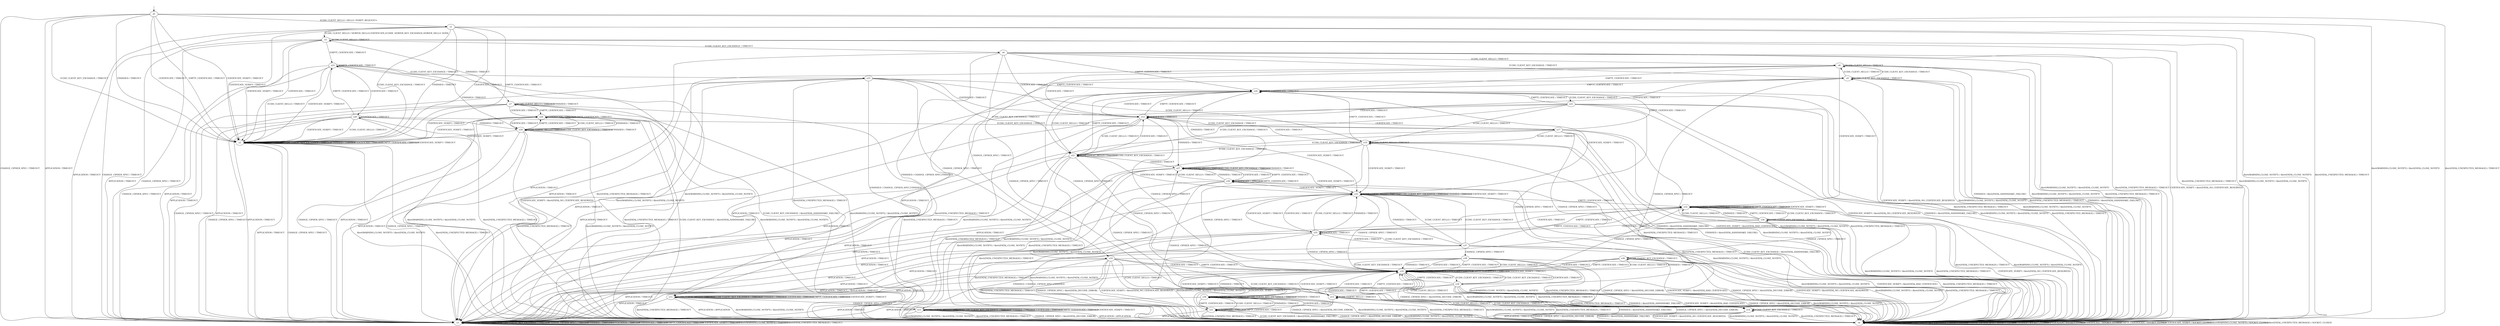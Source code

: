 digraph h5 {
s0 [label="s0"];
s1 [label="s1"];
s2 [label="s2"];
s3 [label="s3"];
s4 [label="s4"];
s5 [label="s5"];
s6 [label="s6"];
s7 [label="s7"];
s8 [label="s8"];
s9 [label="s9"];
s10 [label="s10"];
s11 [label="s11"];
s12 [label="s12"];
s13 [label="s13"];
s14 [label="s14"];
s15 [label="s15"];
s16 [label="s16"];
s17 [label="s17"];
s18 [label="s18"];
s19 [label="s19"];
s20 [label="s20"];
s21 [label="s21"];
s22 [label="s22"];
s23 [label="s23"];
s24 [label="s24"];
s25 [label="s25"];
s26 [label="s26"];
s27 [label="s27"];
s28 [label="s28"];
s29 [label="s29"];
s30 [label="s30"];
s31 [label="s31"];
s32 [label="s32"];
s33 [label="s33"];
s34 [label="s34"];
s35 [label="s35"];
s36 [label="s36"];
s37 [label="s37"];
s38 [label="s38"];
s0 -> s1 [label="ECDH_CLIENT_HELLO / HELLO_VERIFY_REQUEST+"];
s0 -> s2 [label="ECDH_CLIENT_KEY_EXCHANGE / TIMEOUT"];
s0 -> s3 [label="CHANGE_CIPHER_SPEC / TIMEOUT"];
s0 -> s2 [label="FINISHED / TIMEOUT"];
s0 -> s3 [label="APPLICATION / TIMEOUT"];
s0 -> s2 [label="CERTIFICATE / TIMEOUT"];
s0 -> s2 [label="EMPTY_CERTIFICATE / TIMEOUT"];
s0 -> s2 [label="CERTIFICATE_VERIFY / TIMEOUT"];
s0 -> s4 [label="Alert(WARNING,CLOSE_NOTIFY) / Alert(FATAL,CLOSE_NOTIFY)"];
s0 -> s4 [label="Alert(FATAL,UNEXPECTED_MESSAGE) / TIMEOUT"];
s1 -> s5 [label="ECDH_CLIENT_HELLO / SERVER_HELLO,CERTIFICATE,ECDHE_SERVER_KEY_EXCHANGE,SERVER_HELLO_DONE"];
s1 -> s2 [label="ECDH_CLIENT_KEY_EXCHANGE / TIMEOUT"];
s1 -> s3 [label="CHANGE_CIPHER_SPEC / TIMEOUT"];
s1 -> s2 [label="FINISHED / TIMEOUT"];
s1 -> s3 [label="APPLICATION / TIMEOUT"];
s1 -> s2 [label="CERTIFICATE / TIMEOUT"];
s1 -> s2 [label="EMPTY_CERTIFICATE / TIMEOUT"];
s1 -> s2 [label="CERTIFICATE_VERIFY / TIMEOUT"];
s1 -> s4 [label="Alert(WARNING,CLOSE_NOTIFY) / Alert(FATAL,CLOSE_NOTIFY)"];
s1 -> s4 [label="Alert(FATAL,UNEXPECTED_MESSAGE) / TIMEOUT"];
s2 -> s2 [label="ECDH_CLIENT_HELLO / TIMEOUT"];
s2 -> s2 [label="ECDH_CLIENT_KEY_EXCHANGE / TIMEOUT"];
s2 -> s3 [label="CHANGE_CIPHER_SPEC / TIMEOUT"];
s2 -> s2 [label="FINISHED / TIMEOUT"];
s2 -> s3 [label="APPLICATION / TIMEOUT"];
s2 -> s2 [label="CERTIFICATE / TIMEOUT"];
s2 -> s2 [label="EMPTY_CERTIFICATE / TIMEOUT"];
s2 -> s2 [label="CERTIFICATE_VERIFY / TIMEOUT"];
s2 -> s4 [label="Alert(WARNING,CLOSE_NOTIFY) / Alert(FATAL,CLOSE_NOTIFY)"];
s2 -> s4 [label="Alert(FATAL,UNEXPECTED_MESSAGE) / TIMEOUT"];
s3 -> s3 [label="ECDH_CLIENT_HELLO / TIMEOUT"];
s3 -> s3 [label="ECDH_CLIENT_KEY_EXCHANGE / TIMEOUT"];
s3 -> s3 [label="CHANGE_CIPHER_SPEC / TIMEOUT"];
s3 -> s3 [label="FINISHED / TIMEOUT"];
s3 -> s3 [label="APPLICATION / TIMEOUT"];
s3 -> s3 [label="CERTIFICATE / TIMEOUT"];
s3 -> s3 [label="EMPTY_CERTIFICATE / TIMEOUT"];
s3 -> s3 [label="CERTIFICATE_VERIFY / TIMEOUT"];
s3 -> s3 [label="Alert(WARNING,CLOSE_NOTIFY) / TIMEOUT"];
s3 -> s3 [label="Alert(FATAL,UNEXPECTED_MESSAGE) / TIMEOUT"];
s4 -> s4 [label="ECDH_CLIENT_HELLO / SOCKET_CLOSED"];
s4 -> s4 [label="ECDH_CLIENT_KEY_EXCHANGE / SOCKET_CLOSED"];
s4 -> s4 [label="CHANGE_CIPHER_SPEC / SOCKET_CLOSED"];
s4 -> s4 [label="FINISHED / SOCKET_CLOSED"];
s4 -> s4 [label="APPLICATION / SOCKET_CLOSED"];
s4 -> s4 [label="CERTIFICATE / SOCKET_CLOSED"];
s4 -> s4 [label="EMPTY_CERTIFICATE / SOCKET_CLOSED"];
s4 -> s4 [label="CERTIFICATE_VERIFY / SOCKET_CLOSED"];
s4 -> s4 [label="Alert(WARNING,CLOSE_NOTIFY) / SOCKET_CLOSED"];
s4 -> s4 [label="Alert(FATAL,UNEXPECTED_MESSAGE) / SOCKET_CLOSED"];
s5 -> s5 [label="ECDH_CLIENT_HELLO / TIMEOUT"];
s5 -> s6 [label="ECDH_CLIENT_KEY_EXCHANGE / TIMEOUT"];
s5 -> s3 [label="CHANGE_CIPHER_SPEC / TIMEOUT"];
s5 -> s7 [label="FINISHED / TIMEOUT"];
s5 -> s3 [label="APPLICATION / TIMEOUT"];
s5 -> s2 [label="CERTIFICATE / TIMEOUT"];
s5 -> s23 [label="EMPTY_CERTIFICATE / TIMEOUT"];
s5 -> s2 [label="CERTIFICATE_VERIFY / TIMEOUT"];
s5 -> s4 [label="Alert(WARNING,CLOSE_NOTIFY) / Alert(FATAL,CLOSE_NOTIFY)"];
s5 -> s4 [label="Alert(FATAL,UNEXPECTED_MESSAGE) / TIMEOUT"];
s6 -> s8 [label="ECDH_CLIENT_HELLO / TIMEOUT"];
s6 -> s9 [label="ECDH_CLIENT_KEY_EXCHANGE / TIMEOUT"];
s6 -> s10 [label="CHANGE_CIPHER_SPEC / TIMEOUT"];
s6 -> s11 [label="FINISHED / CHANGE_CIPHER_SPEC,FINISHED"];
s6 -> s3 [label="APPLICATION / TIMEOUT"];
s6 -> s12 [label="CERTIFICATE / TIMEOUT"];
s6 -> s20 [label="EMPTY_CERTIFICATE / TIMEOUT"];
s6 -> s4 [label="CERTIFICATE_VERIFY / Alert(FATAL,NO_CERTIFICATE_RESERVED)"];
s6 -> s4 [label="Alert(WARNING,CLOSE_NOTIFY) / Alert(FATAL,CLOSE_NOTIFY)"];
s6 -> s4 [label="Alert(FATAL,UNEXPECTED_MESSAGE) / TIMEOUT"];
s7 -> s7 [label="ECDH_CLIENT_HELLO / TIMEOUT"];
s7 -> s4 [label="ECDH_CLIENT_KEY_EXCHANGE / Alert(FATAL,HANDSHAKE_FAILURE)"];
s7 -> s3 [label="CHANGE_CIPHER_SPEC / TIMEOUT"];
s7 -> s7 [label="FINISHED / TIMEOUT"];
s7 -> s3 [label="APPLICATION / TIMEOUT"];
s7 -> s24 [label="CERTIFICATE / TIMEOUT"];
s7 -> s24 [label="EMPTY_CERTIFICATE / TIMEOUT"];
s7 -> s2 [label="CERTIFICATE_VERIFY / TIMEOUT"];
s7 -> s4 [label="Alert(WARNING,CLOSE_NOTIFY) / Alert(FATAL,CLOSE_NOTIFY)"];
s7 -> s4 [label="Alert(FATAL,UNEXPECTED_MESSAGE) / TIMEOUT"];
s8 -> s8 [label="ECDH_CLIENT_HELLO / TIMEOUT"];
s8 -> s9 [label="ECDH_CLIENT_KEY_EXCHANGE / TIMEOUT"];
s8 -> s13 [label="CHANGE_CIPHER_SPEC / TIMEOUT"];
s8 -> s4 [label="FINISHED / Alert(FATAL,HANDSHAKE_FAILURE)"];
s8 -> s3 [label="APPLICATION / TIMEOUT"];
s8 -> s12 [label="CERTIFICATE / TIMEOUT"];
s8 -> s20 [label="EMPTY_CERTIFICATE / TIMEOUT"];
s8 -> s32 [label="CERTIFICATE_VERIFY / TIMEOUT"];
s8 -> s4 [label="Alert(WARNING,CLOSE_NOTIFY) / Alert(FATAL,CLOSE_NOTIFY)"];
s8 -> s4 [label="Alert(FATAL,UNEXPECTED_MESSAGE) / TIMEOUT"];
s9 -> s8 [label="ECDH_CLIENT_HELLO / TIMEOUT"];
s9 -> s9 [label="ECDH_CLIENT_KEY_EXCHANGE / TIMEOUT"];
s9 -> s14 [label="CHANGE_CIPHER_SPEC / TIMEOUT"];
s9 -> s4 [label="FINISHED / Alert(FATAL,HANDSHAKE_FAILURE)"];
s9 -> s3 [label="APPLICATION / TIMEOUT"];
s9 -> s12 [label="CERTIFICATE / TIMEOUT"];
s9 -> s20 [label="EMPTY_CERTIFICATE / TIMEOUT"];
s9 -> s4 [label="CERTIFICATE_VERIFY / Alert(FATAL,NO_CERTIFICATE_RESERVED)"];
s9 -> s4 [label="Alert(WARNING,CLOSE_NOTIFY) / Alert(FATAL,CLOSE_NOTIFY)"];
s9 -> s4 [label="Alert(FATAL,UNEXPECTED_MESSAGE) / TIMEOUT"];
s10 -> s13 [label="ECDH_CLIENT_HELLO / TIMEOUT"];
s10 -> s14 [label="ECDH_CLIENT_KEY_EXCHANGE / TIMEOUT"];
s10 -> s4 [label="CHANGE_CIPHER_SPEC / Alert(FATAL,DECODE_ERROR)"];
s10 -> s15 [label="FINISHED / CHANGE_CIPHER_SPEC,FINISHED"];
s10 -> s3 [label="APPLICATION / TIMEOUT"];
s10 -> s16 [label="CERTIFICATE / TIMEOUT"];
s10 -> s16 [label="EMPTY_CERTIFICATE / TIMEOUT"];
s10 -> s4 [label="CERTIFICATE_VERIFY / Alert(FATAL,NO_CERTIFICATE_RESERVED)"];
s10 -> s4 [label="Alert(WARNING,CLOSE_NOTIFY) / Alert(FATAL,CLOSE_NOTIFY)"];
s10 -> s4 [label="Alert(FATAL,UNEXPECTED_MESSAGE) / TIMEOUT"];
s11 -> s11 [label="ECDH_CLIENT_HELLO / TIMEOUT"];
s11 -> s11 [label="ECDH_CLIENT_KEY_EXCHANGE / TIMEOUT"];
s11 -> s15 [label="CHANGE_CIPHER_SPEC / TIMEOUT"];
s11 -> s11 [label="FINISHED / TIMEOUT"];
s11 -> s4 [label="APPLICATION / APPLICATION"];
s11 -> s11 [label="CERTIFICATE / TIMEOUT"];
s11 -> s11 [label="EMPTY_CERTIFICATE / TIMEOUT"];
s11 -> s11 [label="CERTIFICATE_VERIFY / TIMEOUT"];
s11 -> s4 [label="Alert(WARNING,CLOSE_NOTIFY) / Alert(FATAL,CLOSE_NOTIFY)"];
s11 -> s4 [label="Alert(FATAL,UNEXPECTED_MESSAGE) / TIMEOUT"];
s12 -> s21 [label="ECDH_CLIENT_HELLO / TIMEOUT"];
s12 -> s17 [label="ECDH_CLIENT_KEY_EXCHANGE / TIMEOUT"];
s12 -> s16 [label="CHANGE_CIPHER_SPEC / TIMEOUT"];
s12 -> s27 [label="FINISHED / TIMEOUT"];
s12 -> s3 [label="APPLICATION / TIMEOUT"];
s12 -> s12 [label="CERTIFICATE / TIMEOUT"];
s12 -> s20 [label="EMPTY_CERTIFICATE / TIMEOUT"];
s12 -> s33 [label="CERTIFICATE_VERIFY / TIMEOUT"];
s12 -> s4 [label="Alert(WARNING,CLOSE_NOTIFY) / Alert(FATAL,CLOSE_NOTIFY)"];
s12 -> s4 [label="Alert(FATAL,UNEXPECTED_MESSAGE) / TIMEOUT"];
s13 -> s13 [label="ECDH_CLIENT_HELLO / TIMEOUT"];
s13 -> s14 [label="ECDH_CLIENT_KEY_EXCHANGE / TIMEOUT"];
s13 -> s4 [label="CHANGE_CIPHER_SPEC / Alert(FATAL,DECODE_ERROR)"];
s13 -> s4 [label="FINISHED / Alert(FATAL,HANDSHAKE_FAILURE)"];
s13 -> s3 [label="APPLICATION / TIMEOUT"];
s13 -> s16 [label="CERTIFICATE / TIMEOUT"];
s13 -> s16 [label="EMPTY_CERTIFICATE / TIMEOUT"];
s13 -> s16 [label="CERTIFICATE_VERIFY / TIMEOUT"];
s13 -> s4 [label="Alert(WARNING,CLOSE_NOTIFY) / Alert(FATAL,CLOSE_NOTIFY)"];
s13 -> s4 [label="Alert(FATAL,UNEXPECTED_MESSAGE) / TIMEOUT"];
s14 -> s13 [label="ECDH_CLIENT_HELLO / TIMEOUT"];
s14 -> s14 [label="ECDH_CLIENT_KEY_EXCHANGE / TIMEOUT"];
s14 -> s4 [label="CHANGE_CIPHER_SPEC / Alert(FATAL,DECODE_ERROR)"];
s14 -> s4 [label="FINISHED / Alert(FATAL,HANDSHAKE_FAILURE)"];
s14 -> s3 [label="APPLICATION / TIMEOUT"];
s14 -> s16 [label="CERTIFICATE / TIMEOUT"];
s14 -> s16 [label="EMPTY_CERTIFICATE / TIMEOUT"];
s14 -> s4 [label="CERTIFICATE_VERIFY / Alert(FATAL,NO_CERTIFICATE_RESERVED)"];
s14 -> s4 [label="Alert(WARNING,CLOSE_NOTIFY) / Alert(FATAL,CLOSE_NOTIFY)"];
s14 -> s4 [label="Alert(FATAL,UNEXPECTED_MESSAGE) / TIMEOUT"];
s15 -> s15 [label="ECDH_CLIENT_HELLO / TIMEOUT"];
s15 -> s15 [label="ECDH_CLIENT_KEY_EXCHANGE / TIMEOUT"];
s15 -> s4 [label="CHANGE_CIPHER_SPEC / Alert(FATAL,DECODE_ERROR)"];
s15 -> s15 [label="FINISHED / TIMEOUT"];
s15 -> s4 [label="APPLICATION / APPLICATION"];
s15 -> s15 [label="CERTIFICATE / TIMEOUT"];
s15 -> s15 [label="EMPTY_CERTIFICATE / TIMEOUT"];
s15 -> s15 [label="CERTIFICATE_VERIFY / TIMEOUT"];
s15 -> s4 [label="Alert(WARNING,CLOSE_NOTIFY) / Alert(FATAL,CLOSE_NOTIFY)"];
s15 -> s4 [label="Alert(FATAL,UNEXPECTED_MESSAGE) / TIMEOUT"];
s16 -> s16 [label="ECDH_CLIENT_HELLO / TIMEOUT"];
s16 -> s18 [label="ECDH_CLIENT_KEY_EXCHANGE / TIMEOUT"];
s16 -> s4 [label="CHANGE_CIPHER_SPEC / Alert(FATAL,DECODE_ERROR)"];
s16 -> s28 [label="FINISHED / TIMEOUT"];
s16 -> s3 [label="APPLICATION / TIMEOUT"];
s16 -> s16 [label="CERTIFICATE / TIMEOUT"];
s16 -> s16 [label="EMPTY_CERTIFICATE / TIMEOUT"];
s16 -> s16 [label="CERTIFICATE_VERIFY / TIMEOUT"];
s16 -> s4 [label="Alert(WARNING,CLOSE_NOTIFY) / Alert(FATAL,CLOSE_NOTIFY)"];
s16 -> s4 [label="Alert(FATAL,UNEXPECTED_MESSAGE) / TIMEOUT"];
s17 -> s19 [label="ECDH_CLIENT_HELLO / TIMEOUT"];
s17 -> s21 [label="ECDH_CLIENT_KEY_EXCHANGE / TIMEOUT"];
s17 -> s18 [label="CHANGE_CIPHER_SPEC / TIMEOUT"];
s17 -> s4 [label="FINISHED / Alert(FATAL,HANDSHAKE_FAILURE)"];
s17 -> s3 [label="APPLICATION / TIMEOUT"];
s17 -> s12 [label="CERTIFICATE / TIMEOUT"];
s17 -> s20 [label="EMPTY_CERTIFICATE / TIMEOUT"];
s17 -> s4 [label="CERTIFICATE_VERIFY / Alert(FATAL,BAD_CERTIFICATE)"];
s17 -> s4 [label="Alert(WARNING,CLOSE_NOTIFY) / Alert(FATAL,CLOSE_NOTIFY)"];
s17 -> s4 [label="Alert(FATAL,UNEXPECTED_MESSAGE) / TIMEOUT"];
s18 -> s13 [label="ECDH_CLIENT_HELLO / TIMEOUT"];
s18 -> s16 [label="ECDH_CLIENT_KEY_EXCHANGE / TIMEOUT"];
s18 -> s4 [label="CHANGE_CIPHER_SPEC / Alert(FATAL,DECODE_ERROR)"];
s18 -> s4 [label="FINISHED / Alert(FATAL,HANDSHAKE_FAILURE)"];
s18 -> s3 [label="APPLICATION / TIMEOUT"];
s18 -> s16 [label="CERTIFICATE / TIMEOUT"];
s18 -> s16 [label="EMPTY_CERTIFICATE / TIMEOUT"];
s18 -> s4 [label="CERTIFICATE_VERIFY / Alert(FATAL,BAD_CERTIFICATE)"];
s18 -> s4 [label="Alert(WARNING,CLOSE_NOTIFY) / Alert(FATAL,CLOSE_NOTIFY)"];
s18 -> s4 [label="Alert(FATAL,UNEXPECTED_MESSAGE) / TIMEOUT"];
s19 -> s19 [label="ECDH_CLIENT_HELLO / TIMEOUT"];
s19 -> s21 [label="ECDH_CLIENT_KEY_EXCHANGE / TIMEOUT"];
s19 -> s13 [label="CHANGE_CIPHER_SPEC / TIMEOUT"];
s19 -> s4 [label="FINISHED / Alert(FATAL,HANDSHAKE_FAILURE)"];
s19 -> s3 [label="APPLICATION / TIMEOUT"];
s19 -> s12 [label="CERTIFICATE / TIMEOUT"];
s19 -> s20 [label="EMPTY_CERTIFICATE / TIMEOUT"];
s19 -> s33 [label="CERTIFICATE_VERIFY / TIMEOUT"];
s19 -> s4 [label="Alert(WARNING,CLOSE_NOTIFY) / Alert(FATAL,CLOSE_NOTIFY)"];
s19 -> s4 [label="Alert(FATAL,UNEXPECTED_MESSAGE) / TIMEOUT"];
s20 -> s21 [label="ECDH_CLIENT_HELLO / TIMEOUT"];
s20 -> s22 [label="ECDH_CLIENT_KEY_EXCHANGE / TIMEOUT"];
s20 -> s16 [label="CHANGE_CIPHER_SPEC / TIMEOUT"];
s20 -> s27 [label="FINISHED / TIMEOUT"];
s20 -> s3 [label="APPLICATION / TIMEOUT"];
s20 -> s12 [label="CERTIFICATE / TIMEOUT"];
s20 -> s20 [label="EMPTY_CERTIFICATE / TIMEOUT"];
s20 -> s33 [label="CERTIFICATE_VERIFY / TIMEOUT"];
s20 -> s4 [label="Alert(WARNING,CLOSE_NOTIFY) / Alert(FATAL,CLOSE_NOTIFY)"];
s20 -> s4 [label="Alert(FATAL,UNEXPECTED_MESSAGE) / TIMEOUT"];
s21 -> s21 [label="ECDH_CLIENT_HELLO / TIMEOUT"];
s21 -> s21 [label="ECDH_CLIENT_KEY_EXCHANGE / TIMEOUT"];
s21 -> s16 [label="CHANGE_CIPHER_SPEC / TIMEOUT"];
s21 -> s27 [label="FINISHED / TIMEOUT"];
s21 -> s3 [label="APPLICATION / TIMEOUT"];
s21 -> s12 [label="CERTIFICATE / TIMEOUT"];
s21 -> s20 [label="EMPTY_CERTIFICATE / TIMEOUT"];
s21 -> s33 [label="CERTIFICATE_VERIFY / TIMEOUT"];
s21 -> s4 [label="Alert(WARNING,CLOSE_NOTIFY) / Alert(FATAL,CLOSE_NOTIFY)"];
s21 -> s4 [label="Alert(FATAL,UNEXPECTED_MESSAGE) / TIMEOUT"];
s22 -> s19 [label="ECDH_CLIENT_HELLO / TIMEOUT"];
s22 -> s21 [label="ECDH_CLIENT_KEY_EXCHANGE / TIMEOUT"];
s22 -> s14 [label="CHANGE_CIPHER_SPEC / TIMEOUT"];
s22 -> s4 [label="FINISHED / Alert(FATAL,HANDSHAKE_FAILURE)"];
s22 -> s3 [label="APPLICATION / TIMEOUT"];
s22 -> s12 [label="CERTIFICATE / TIMEOUT"];
s22 -> s20 [label="EMPTY_CERTIFICATE / TIMEOUT"];
s22 -> s4 [label="CERTIFICATE_VERIFY / Alert(FATAL,NO_CERTIFICATE_RESERVED)"];
s22 -> s4 [label="Alert(WARNING,CLOSE_NOTIFY) / Alert(FATAL,CLOSE_NOTIFY)"];
s22 -> s4 [label="Alert(FATAL,UNEXPECTED_MESSAGE) / TIMEOUT"];
s23 -> s2 [label="ECDH_CLIENT_HELLO / TIMEOUT"];
s23 -> s25 [label="ECDH_CLIENT_KEY_EXCHANGE / TIMEOUT"];
s23 -> s3 [label="CHANGE_CIPHER_SPEC / TIMEOUT"];
s23 -> s29 [label="FINISHED / TIMEOUT"];
s23 -> s3 [label="APPLICATION / TIMEOUT"];
s23 -> s26 [label="CERTIFICATE / TIMEOUT"];
s23 -> s23 [label="EMPTY_CERTIFICATE / TIMEOUT"];
s23 -> s2 [label="CERTIFICATE_VERIFY / TIMEOUT"];
s23 -> s4 [label="Alert(WARNING,CLOSE_NOTIFY) / Alert(FATAL,CLOSE_NOTIFY)"];
s23 -> s4 [label="Alert(FATAL,UNEXPECTED_MESSAGE) / TIMEOUT"];
s24 -> s29 [label="ECDH_CLIENT_HELLO / TIMEOUT"];
s24 -> s4 [label="ECDH_CLIENT_KEY_EXCHANGE / Alert(FATAL,HANDSHAKE_FAILURE)"];
s24 -> s3 [label="CHANGE_CIPHER_SPEC / TIMEOUT"];
s24 -> s29 [label="FINISHED / TIMEOUT"];
s24 -> s3 [label="APPLICATION / TIMEOUT"];
s24 -> s24 [label="CERTIFICATE / TIMEOUT"];
s24 -> s24 [label="EMPTY_CERTIFICATE / TIMEOUT"];
s24 -> s2 [label="CERTIFICATE_VERIFY / TIMEOUT"];
s24 -> s4 [label="Alert(WARNING,CLOSE_NOTIFY) / Alert(FATAL,CLOSE_NOTIFY)"];
s24 -> s4 [label="Alert(FATAL,UNEXPECTED_MESSAGE) / TIMEOUT"];
s25 -> s19 [label="ECDH_CLIENT_HELLO / TIMEOUT"];
s25 -> s21 [label="ECDH_CLIENT_KEY_EXCHANGE / TIMEOUT"];
s25 -> s10 [label="CHANGE_CIPHER_SPEC / TIMEOUT"];
s25 -> s11 [label="FINISHED / CHANGE_CIPHER_SPEC,FINISHED"];
s25 -> s3 [label="APPLICATION / TIMEOUT"];
s25 -> s12 [label="CERTIFICATE / TIMEOUT"];
s25 -> s20 [label="EMPTY_CERTIFICATE / TIMEOUT"];
s25 -> s4 [label="CERTIFICATE_VERIFY / Alert(FATAL,NO_CERTIFICATE_RESERVED)"];
s25 -> s4 [label="Alert(WARNING,CLOSE_NOTIFY) / Alert(FATAL,CLOSE_NOTIFY)"];
s25 -> s4 [label="Alert(FATAL,UNEXPECTED_MESSAGE) / TIMEOUT"];
s26 -> s2 [label="ECDH_CLIENT_HELLO / TIMEOUT"];
s26 -> s17 [label="ECDH_CLIENT_KEY_EXCHANGE / TIMEOUT"];
s26 -> s3 [label="CHANGE_CIPHER_SPEC / TIMEOUT"];
s26 -> s29 [label="FINISHED / TIMEOUT"];
s26 -> s3 [label="APPLICATION / TIMEOUT"];
s26 -> s26 [label="CERTIFICATE / TIMEOUT"];
s26 -> s23 [label="EMPTY_CERTIFICATE / TIMEOUT"];
s26 -> s2 [label="CERTIFICATE_VERIFY / TIMEOUT"];
s26 -> s4 [label="Alert(WARNING,CLOSE_NOTIFY) / Alert(FATAL,CLOSE_NOTIFY)"];
s26 -> s4 [label="Alert(FATAL,UNEXPECTED_MESSAGE) / TIMEOUT"];
s27 -> s27 [label="ECDH_CLIENT_HELLO / TIMEOUT"];
s27 -> s27 [label="ECDH_CLIENT_KEY_EXCHANGE / TIMEOUT"];
s27 -> s28 [label="CHANGE_CIPHER_SPEC / TIMEOUT"];
s27 -> s27 [label="FINISHED / TIMEOUT"];
s27 -> s3 [label="APPLICATION / TIMEOUT"];
s27 -> s30 [label="CERTIFICATE / TIMEOUT"];
s27 -> s30 [label="EMPTY_CERTIFICATE / TIMEOUT"];
s27 -> s33 [label="CERTIFICATE_VERIFY / TIMEOUT"];
s27 -> s4 [label="Alert(WARNING,CLOSE_NOTIFY) / Alert(FATAL,CLOSE_NOTIFY)"];
s27 -> s4 [label="Alert(FATAL,UNEXPECTED_MESSAGE) / TIMEOUT"];
s28 -> s28 [label="ECDH_CLIENT_HELLO / TIMEOUT"];
s28 -> s28 [label="ECDH_CLIENT_KEY_EXCHANGE / TIMEOUT"];
s28 -> s4 [label="CHANGE_CIPHER_SPEC / Alert(FATAL,DECODE_ERROR)"];
s28 -> s28 [label="FINISHED / TIMEOUT"];
s28 -> s3 [label="APPLICATION / TIMEOUT"];
s28 -> s31 [label="CERTIFICATE / TIMEOUT"];
s28 -> s31 [label="EMPTY_CERTIFICATE / TIMEOUT"];
s28 -> s16 [label="CERTIFICATE_VERIFY / TIMEOUT"];
s28 -> s4 [label="Alert(WARNING,CLOSE_NOTIFY) / Alert(FATAL,CLOSE_NOTIFY)"];
s28 -> s4 [label="Alert(FATAL,UNEXPECTED_MESSAGE) / TIMEOUT"];
s29 -> s29 [label="ECDH_CLIENT_HELLO / TIMEOUT"];
s29 -> s29 [label="ECDH_CLIENT_KEY_EXCHANGE / TIMEOUT"];
s29 -> s3 [label="CHANGE_CIPHER_SPEC / TIMEOUT"];
s29 -> s29 [label="FINISHED / TIMEOUT"];
s29 -> s3 [label="APPLICATION / TIMEOUT"];
s29 -> s24 [label="CERTIFICATE / TIMEOUT"];
s29 -> s24 [label="EMPTY_CERTIFICATE / TIMEOUT"];
s29 -> s2 [label="CERTIFICATE_VERIFY / TIMEOUT"];
s29 -> s4 [label="Alert(WARNING,CLOSE_NOTIFY) / Alert(FATAL,CLOSE_NOTIFY)"];
s29 -> s4 [label="Alert(FATAL,UNEXPECTED_MESSAGE) / TIMEOUT"];
s30 -> s27 [label="ECDH_CLIENT_HELLO / TIMEOUT"];
s30 -> s4 [label="ECDH_CLIENT_KEY_EXCHANGE / Alert(FATAL,HANDSHAKE_FAILURE)"];
s30 -> s31 [label="CHANGE_CIPHER_SPEC / TIMEOUT"];
s30 -> s27 [label="FINISHED / TIMEOUT"];
s30 -> s3 [label="APPLICATION / TIMEOUT"];
s30 -> s30 [label="CERTIFICATE / TIMEOUT"];
s30 -> s30 [label="EMPTY_CERTIFICATE / TIMEOUT"];
s30 -> s33 [label="CERTIFICATE_VERIFY / TIMEOUT"];
s30 -> s4 [label="Alert(WARNING,CLOSE_NOTIFY) / Alert(FATAL,CLOSE_NOTIFY)"];
s30 -> s4 [label="Alert(FATAL,UNEXPECTED_MESSAGE) / TIMEOUT"];
s31 -> s28 [label="ECDH_CLIENT_HELLO / TIMEOUT"];
s31 -> s4 [label="ECDH_CLIENT_KEY_EXCHANGE / Alert(FATAL,HANDSHAKE_FAILURE)"];
s31 -> s4 [label="CHANGE_CIPHER_SPEC / Alert(FATAL,DECODE_ERROR)"];
s31 -> s28 [label="FINISHED / TIMEOUT"];
s31 -> s3 [label="APPLICATION / TIMEOUT"];
s31 -> s31 [label="CERTIFICATE / TIMEOUT"];
s31 -> s31 [label="EMPTY_CERTIFICATE / TIMEOUT"];
s31 -> s16 [label="CERTIFICATE_VERIFY / TIMEOUT"];
s31 -> s4 [label="Alert(WARNING,CLOSE_NOTIFY) / Alert(FATAL,CLOSE_NOTIFY)"];
s31 -> s4 [label="Alert(FATAL,UNEXPECTED_MESSAGE) / TIMEOUT"];
s32 -> s32 [label="ECDH_CLIENT_HELLO / TIMEOUT"];
s32 -> s34 [label="ECDH_CLIENT_KEY_EXCHANGE / TIMEOUT"];
s32 -> s16 [label="CHANGE_CIPHER_SPEC / TIMEOUT"];
s32 -> s32 [label="FINISHED / TIMEOUT"];
s32 -> s3 [label="APPLICATION / TIMEOUT"];
s32 -> s35 [label="CERTIFICATE / TIMEOUT"];
s32 -> s32 [label="EMPTY_CERTIFICATE / TIMEOUT"];
s32 -> s32 [label="CERTIFICATE_VERIFY / TIMEOUT"];
s32 -> s4 [label="Alert(WARNING,CLOSE_NOTIFY) / Alert(FATAL,CLOSE_NOTIFY)"];
s32 -> s4 [label="Alert(FATAL,UNEXPECTED_MESSAGE) / TIMEOUT"];
s33 -> s33 [label="ECDH_CLIENT_HELLO / TIMEOUT"];
s33 -> s33 [label="ECDH_CLIENT_KEY_EXCHANGE / TIMEOUT"];
s33 -> s16 [label="CHANGE_CIPHER_SPEC / TIMEOUT"];
s33 -> s33 [label="FINISHED / TIMEOUT"];
s33 -> s3 [label="APPLICATION / TIMEOUT"];
s33 -> s35 [label="CERTIFICATE / TIMEOUT"];
s33 -> s32 [label="EMPTY_CERTIFICATE / TIMEOUT"];
s33 -> s33 [label="CERTIFICATE_VERIFY / TIMEOUT"];
s33 -> s4 [label="Alert(WARNING,CLOSE_NOTIFY) / Alert(FATAL,CLOSE_NOTIFY)"];
s33 -> s4 [label="Alert(FATAL,UNEXPECTED_MESSAGE) / TIMEOUT"];
s34 -> s32 [label="ECDH_CLIENT_HELLO / TIMEOUT"];
s34 -> s34 [label="ECDH_CLIENT_KEY_EXCHANGE / TIMEOUT"];
s34 -> s36 [label="CHANGE_CIPHER_SPEC / TIMEOUT"];
s34 -> s32 [label="FINISHED / TIMEOUT"];
s34 -> s3 [label="APPLICATION / TIMEOUT"];
s34 -> s35 [label="CERTIFICATE / TIMEOUT"];
s34 -> s32 [label="EMPTY_CERTIFICATE / TIMEOUT"];
s34 -> s4 [label="CERTIFICATE_VERIFY / Alert(FATAL,NO_CERTIFICATE_RESERVED)"];
s34 -> s4 [label="Alert(WARNING,CLOSE_NOTIFY) / Alert(FATAL,CLOSE_NOTIFY)"];
s34 -> s4 [label="Alert(FATAL,UNEXPECTED_MESSAGE) / TIMEOUT"];
s35 -> s33 [label="ECDH_CLIENT_HELLO / TIMEOUT"];
s35 -> s37 [label="ECDH_CLIENT_KEY_EXCHANGE / TIMEOUT"];
s35 -> s16 [label="CHANGE_CIPHER_SPEC / TIMEOUT"];
s35 -> s33 [label="FINISHED / TIMEOUT"];
s35 -> s3 [label="APPLICATION / TIMEOUT"];
s35 -> s35 [label="CERTIFICATE / TIMEOUT"];
s35 -> s32 [label="EMPTY_CERTIFICATE / TIMEOUT"];
s35 -> s33 [label="CERTIFICATE_VERIFY / TIMEOUT"];
s35 -> s4 [label="Alert(WARNING,CLOSE_NOTIFY) / Alert(FATAL,CLOSE_NOTIFY)"];
s35 -> s4 [label="Alert(FATAL,UNEXPECTED_MESSAGE) / TIMEOUT"];
s36 -> s16 [label="ECDH_CLIENT_HELLO / TIMEOUT"];
s36 -> s36 [label="ECDH_CLIENT_KEY_EXCHANGE / TIMEOUT"];
s36 -> s4 [label="CHANGE_CIPHER_SPEC / Alert(FATAL,DECODE_ERROR)"];
s36 -> s16 [label="FINISHED / TIMEOUT"];
s36 -> s3 [label="APPLICATION / TIMEOUT"];
s36 -> s16 [label="CERTIFICATE / TIMEOUT"];
s36 -> s16 [label="EMPTY_CERTIFICATE / TIMEOUT"];
s36 -> s4 [label="CERTIFICATE_VERIFY / Alert(FATAL,NO_CERTIFICATE_RESERVED)"];
s36 -> s4 [label="Alert(WARNING,CLOSE_NOTIFY) / Alert(FATAL,CLOSE_NOTIFY)"];
s36 -> s4 [label="Alert(FATAL,UNEXPECTED_MESSAGE) / TIMEOUT"];
s37 -> s33 [label="ECDH_CLIENT_HELLO / TIMEOUT"];
s37 -> s33 [label="ECDH_CLIENT_KEY_EXCHANGE / TIMEOUT"];
s37 -> s38 [label="CHANGE_CIPHER_SPEC / TIMEOUT"];
s37 -> s33 [label="FINISHED / TIMEOUT"];
s37 -> s3 [label="APPLICATION / TIMEOUT"];
s37 -> s35 [label="CERTIFICATE / TIMEOUT"];
s37 -> s32 [label="EMPTY_CERTIFICATE / TIMEOUT"];
s37 -> s4 [label="CERTIFICATE_VERIFY / Alert(FATAL,BAD_CERTIFICATE)"];
s37 -> s4 [label="Alert(WARNING,CLOSE_NOTIFY) / Alert(FATAL,CLOSE_NOTIFY)"];
s37 -> s4 [label="Alert(FATAL,UNEXPECTED_MESSAGE) / TIMEOUT"];
s38 -> s16 [label="ECDH_CLIENT_HELLO / TIMEOUT"];
s38 -> s16 [label="ECDH_CLIENT_KEY_EXCHANGE / TIMEOUT"];
s38 -> s4 [label="CHANGE_CIPHER_SPEC / Alert(FATAL,DECODE_ERROR)"];
s38 -> s16 [label="FINISHED / TIMEOUT"];
s38 -> s3 [label="APPLICATION / TIMEOUT"];
s38 -> s16 [label="CERTIFICATE / TIMEOUT"];
s38 -> s16 [label="EMPTY_CERTIFICATE / TIMEOUT"];
s38 -> s4 [label="CERTIFICATE_VERIFY / Alert(FATAL,BAD_CERTIFICATE)"];
s38 -> s4 [label="Alert(WARNING,CLOSE_NOTIFY) / Alert(FATAL,CLOSE_NOTIFY)"];
s38 -> s4 [label="Alert(FATAL,UNEXPECTED_MESSAGE) / TIMEOUT"];
__start0 [shape=none, label=""];
__start0 -> s0 [label=""];
}
